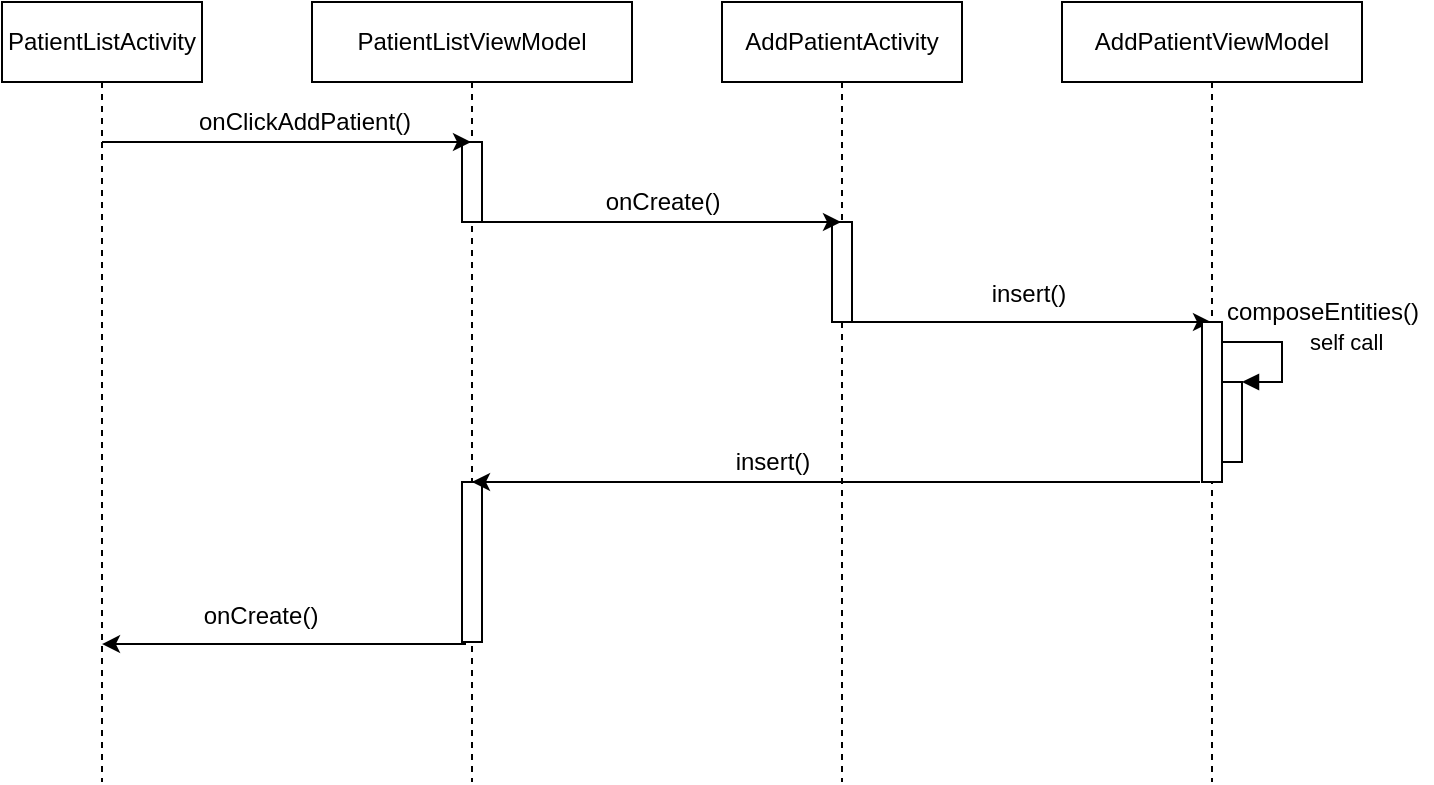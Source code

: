 <mxfile version="12.3.7" type="github" pages="1">
  <diagram name="Page-1" id="13e1069c-82ec-6db2-03f1-153e76fe0fe0">
    <mxGraphModel dx="1110" dy="460" grid="1" gridSize="10" guides="1" tooltips="1" connect="1" arrows="1" fold="1" page="1" pageScale="1" pageWidth="1100" pageHeight="850" background="#ffffff" math="0" shadow="0">
      <root>
        <mxCell id="0"/>
        <mxCell id="1" parent="0"/>
        <mxCell id="4XCS0l6XOJ2scDM1Th3P-2" value="PatientListActivity" style="shape=umlLifeline;perimeter=lifelinePerimeter;whiteSpace=wrap;html=1;container=1;collapsible=0;recursiveResize=0;outlineConnect=0;" parent="1" vertex="1">
          <mxGeometry x="200" y="50" width="100" height="390" as="geometry"/>
        </mxCell>
        <mxCell id="4XCS0l6XOJ2scDM1Th3P-4" value="PatientListViewModel" style="shape=umlLifeline;perimeter=lifelinePerimeter;whiteSpace=wrap;html=1;container=1;collapsible=0;recursiveResize=0;outlineConnect=0;" parent="1" vertex="1">
          <mxGeometry x="355" y="50" width="160" height="390" as="geometry"/>
        </mxCell>
        <mxCell id="4XCS0l6XOJ2scDM1Th3P-7" value="" style="html=1;points=[];perimeter=orthogonalPerimeter;" parent="4XCS0l6XOJ2scDM1Th3P-4" vertex="1">
          <mxGeometry x="75" y="70" width="10" height="40" as="geometry"/>
        </mxCell>
        <mxCell id="1PhGhstBF8hGRXp7dmBy-15" value="" style="html=1;points=[];perimeter=orthogonalPerimeter;" vertex="1" parent="4XCS0l6XOJ2scDM1Th3P-4">
          <mxGeometry x="75" y="240" width="10" height="80" as="geometry"/>
        </mxCell>
        <mxCell id="4XCS0l6XOJ2scDM1Th3P-5" value="AddPatientActivity" style="shape=umlLifeline;perimeter=lifelinePerimeter;whiteSpace=wrap;html=1;container=1;collapsible=0;recursiveResize=0;outlineConnect=0;" parent="1" vertex="1">
          <mxGeometry x="560" y="50" width="120" height="390" as="geometry"/>
        </mxCell>
        <mxCell id="4XCS0l6XOJ2scDM1Th3P-14" value="" style="html=1;points=[];perimeter=orthogonalPerimeter;" parent="4XCS0l6XOJ2scDM1Th3P-5" vertex="1">
          <mxGeometry x="55" y="110" width="10" height="50" as="geometry"/>
        </mxCell>
        <mxCell id="1PhGhstBF8hGRXp7dmBy-7" value="" style="endArrow=classic;html=1;" edge="1" parent="4XCS0l6XOJ2scDM1Th3P-5" target="1PhGhstBF8hGRXp7dmBy-6">
          <mxGeometry width="50" height="50" relative="1" as="geometry">
            <mxPoint x="60" y="160" as="sourcePoint"/>
            <mxPoint x="140" y="220" as="targetPoint"/>
          </mxGeometry>
        </mxCell>
        <mxCell id="4XCS0l6XOJ2scDM1Th3P-6" value="" style="endArrow=classic;html=1;" parent="1" source="4XCS0l6XOJ2scDM1Th3P-2" target="4XCS0l6XOJ2scDM1Th3P-4" edge="1">
          <mxGeometry width="50" height="50" relative="1" as="geometry">
            <mxPoint x="200" y="430" as="sourcePoint"/>
            <mxPoint x="250" y="380" as="targetPoint"/>
            <Array as="points">
              <mxPoint x="370" y="120"/>
            </Array>
          </mxGeometry>
        </mxCell>
        <mxCell id="4XCS0l6XOJ2scDM1Th3P-8" value="onClickAddPatient()" style="text;html=1;align=center;verticalAlign=middle;resizable=0;points=[];;labelBackgroundColor=#ffffff;" parent="4XCS0l6XOJ2scDM1Th3P-6" vertex="1" connectable="0">
          <mxGeometry x="0.303" y="-23" relative="1" as="geometry">
            <mxPoint x="-19.5" y="-33" as="offset"/>
          </mxGeometry>
        </mxCell>
        <mxCell id="4XCS0l6XOJ2scDM1Th3P-13" value="" style="endArrow=classic;html=1;" parent="1" source="4XCS0l6XOJ2scDM1Th3P-7" target="4XCS0l6XOJ2scDM1Th3P-5" edge="1">
          <mxGeometry width="50" height="50" relative="1" as="geometry">
            <mxPoint x="200" y="430" as="sourcePoint"/>
            <mxPoint x="250" y="380" as="targetPoint"/>
            <Array as="points">
              <mxPoint x="560" y="160"/>
            </Array>
          </mxGeometry>
        </mxCell>
        <mxCell id="4XCS0l6XOJ2scDM1Th3P-15" value="onCreate()" style="text;html=1;align=center;verticalAlign=middle;resizable=0;points=[];;autosize=1;" parent="1" vertex="1">
          <mxGeometry x="495" y="140" width="70" height="20" as="geometry"/>
        </mxCell>
        <mxCell id="1PhGhstBF8hGRXp7dmBy-6" value="AddPatientViewModel" style="shape=umlLifeline;perimeter=lifelinePerimeter;whiteSpace=wrap;html=1;container=1;collapsible=0;recursiveResize=0;outlineConnect=0;" vertex="1" parent="1">
          <mxGeometry x="730" y="50" width="150" height="390" as="geometry"/>
        </mxCell>
        <mxCell id="1PhGhstBF8hGRXp7dmBy-9" value="" style="html=1;points=[];perimeter=orthogonalPerimeter;" vertex="1" parent="1PhGhstBF8hGRXp7dmBy-6">
          <mxGeometry x="70" y="160" width="10" height="80" as="geometry"/>
        </mxCell>
        <mxCell id="1PhGhstBF8hGRXp7dmBy-10" value="" style="html=1;points=[];perimeter=orthogonalPerimeter;" vertex="1" parent="1PhGhstBF8hGRXp7dmBy-6">
          <mxGeometry x="80" y="190" width="10" height="40" as="geometry"/>
        </mxCell>
        <mxCell id="1PhGhstBF8hGRXp7dmBy-11" value="self call" style="edgeStyle=orthogonalEdgeStyle;html=1;align=left;spacingLeft=2;endArrow=block;rounded=0;entryX=1;entryY=0;" edge="1" target="1PhGhstBF8hGRXp7dmBy-10" parent="1PhGhstBF8hGRXp7dmBy-6">
          <mxGeometry x="-0.143" y="10" relative="1" as="geometry">
            <mxPoint x="80" y="170" as="sourcePoint"/>
            <Array as="points">
              <mxPoint x="110" y="170"/>
            </Array>
            <mxPoint as="offset"/>
          </mxGeometry>
        </mxCell>
        <mxCell id="1PhGhstBF8hGRXp7dmBy-8" value="insert()" style="text;html=1;align=center;verticalAlign=middle;resizable=0;points=[];;autosize=1;" vertex="1" parent="1">
          <mxGeometry x="688" y="186" width="50" height="20" as="geometry"/>
        </mxCell>
        <mxCell id="1PhGhstBF8hGRXp7dmBy-12" value="composeEntities()" style="text;html=1;align=center;verticalAlign=middle;resizable=0;points=[];;autosize=1;" vertex="1" parent="1">
          <mxGeometry x="805" y="195" width="110" height="20" as="geometry"/>
        </mxCell>
        <mxCell id="1PhGhstBF8hGRXp7dmBy-13" value="" style="endArrow=classic;html=1;exitX=-0.1;exitY=1;exitDx=0;exitDy=0;exitPerimeter=0;" edge="1" parent="1" source="1PhGhstBF8hGRXp7dmBy-9" target="4XCS0l6XOJ2scDM1Th3P-4">
          <mxGeometry width="50" height="50" relative="1" as="geometry">
            <mxPoint x="200" y="430" as="sourcePoint"/>
            <mxPoint x="250" y="380" as="targetPoint"/>
          </mxGeometry>
        </mxCell>
        <mxCell id="1PhGhstBF8hGRXp7dmBy-14" value="insert()" style="text;html=1;align=center;verticalAlign=middle;resizable=0;points=[];;autosize=1;" vertex="1" parent="1">
          <mxGeometry x="560" y="270" width="50" height="20" as="geometry"/>
        </mxCell>
        <mxCell id="1PhGhstBF8hGRXp7dmBy-16" value="" style="endArrow=classic;html=1;exitX=0.2;exitY=1.013;exitDx=0;exitDy=0;exitPerimeter=0;" edge="1" parent="1" source="1PhGhstBF8hGRXp7dmBy-15" target="4XCS0l6XOJ2scDM1Th3P-2">
          <mxGeometry width="50" height="50" relative="1" as="geometry">
            <mxPoint x="330" y="410" as="sourcePoint"/>
            <mxPoint x="380" y="360" as="targetPoint"/>
          </mxGeometry>
        </mxCell>
        <mxCell id="1PhGhstBF8hGRXp7dmBy-17" value="onCreate()" style="text;html=1;align=center;verticalAlign=middle;resizable=0;points=[];;autosize=1;" vertex="1" parent="1">
          <mxGeometry x="294" y="347" width="70" height="20" as="geometry"/>
        </mxCell>
      </root>
    </mxGraphModel>
  </diagram>
</mxfile>
